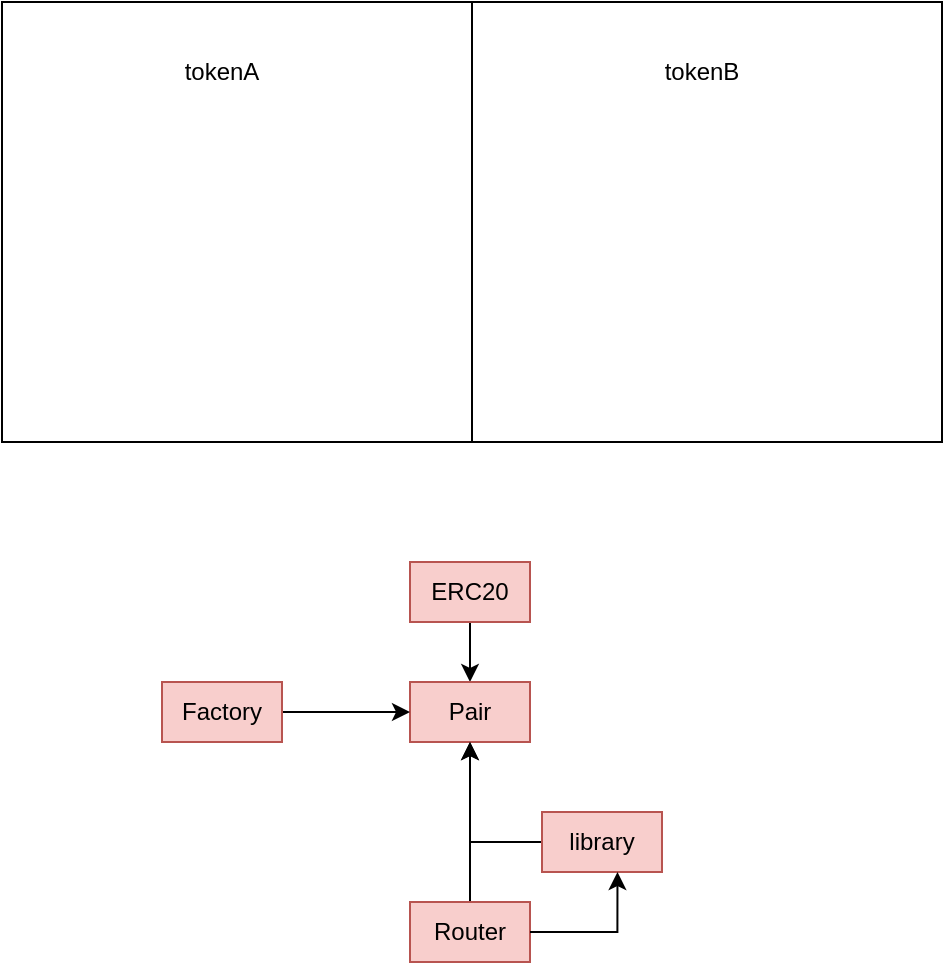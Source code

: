 <mxfile version="24.7.17">
  <diagram name="第 1 页" id="A6sGLvGGa_HNDFlFK8Z2">
    <mxGraphModel dx="1050" dy="717" grid="1" gridSize="10" guides="1" tooltips="1" connect="1" arrows="1" fold="1" page="1" pageScale="1" pageWidth="827" pageHeight="1169" math="0" shadow="0">
      <root>
        <mxCell id="0" />
        <mxCell id="1" parent="0" />
        <mxCell id="WPPxBd2S6GLguTrTDsFD-3" value="" style="rounded=0;whiteSpace=wrap;html=1;" vertex="1" parent="1">
          <mxGeometry x="210" y="160" width="470" height="220" as="geometry" />
        </mxCell>
        <mxCell id="WPPxBd2S6GLguTrTDsFD-4" value="" style="endArrow=none;html=1;rounded=0;exitX=0.5;exitY=1;exitDx=0;exitDy=0;entryX=0.5;entryY=0;entryDx=0;entryDy=0;" edge="1" parent="1" source="WPPxBd2S6GLguTrTDsFD-3" target="WPPxBd2S6GLguTrTDsFD-3">
          <mxGeometry width="50" height="50" relative="1" as="geometry">
            <mxPoint x="400" y="100" as="sourcePoint" />
            <mxPoint x="450" y="50" as="targetPoint" />
          </mxGeometry>
        </mxCell>
        <mxCell id="WPPxBd2S6GLguTrTDsFD-5" value="tokenA" style="text;html=1;align=center;verticalAlign=middle;whiteSpace=wrap;rounded=0;" vertex="1" parent="1">
          <mxGeometry x="290" y="180" width="60" height="30" as="geometry" />
        </mxCell>
        <mxCell id="WPPxBd2S6GLguTrTDsFD-6" value="tokenB" style="text;html=1;align=center;verticalAlign=middle;whiteSpace=wrap;rounded=0;" vertex="1" parent="1">
          <mxGeometry x="530" y="180" width="60" height="30" as="geometry" />
        </mxCell>
        <mxCell id="WPPxBd2S6GLguTrTDsFD-12" style="edgeStyle=orthogonalEdgeStyle;rounded=0;orthogonalLoop=1;jettySize=auto;html=1;entryX=0.5;entryY=0;entryDx=0;entryDy=0;" edge="1" parent="1" source="WPPxBd2S6GLguTrTDsFD-8" target="WPPxBd2S6GLguTrTDsFD-9">
          <mxGeometry relative="1" as="geometry" />
        </mxCell>
        <mxCell id="WPPxBd2S6GLguTrTDsFD-8" value="ERC20" style="text;html=1;align=center;verticalAlign=middle;whiteSpace=wrap;rounded=0;fillColor=#f8cecc;strokeColor=#b85450;" vertex="1" parent="1">
          <mxGeometry x="414" y="440" width="60" height="30" as="geometry" />
        </mxCell>
        <mxCell id="WPPxBd2S6GLguTrTDsFD-9" value="Pair" style="text;html=1;align=center;verticalAlign=middle;whiteSpace=wrap;rounded=0;fillColor=#f8cecc;strokeColor=#b85450;" vertex="1" parent="1">
          <mxGeometry x="414" y="500" width="60" height="30" as="geometry" />
        </mxCell>
        <mxCell id="WPPxBd2S6GLguTrTDsFD-13" style="edgeStyle=orthogonalEdgeStyle;rounded=0;orthogonalLoop=1;jettySize=auto;html=1;entryX=0;entryY=0.5;entryDx=0;entryDy=0;" edge="1" parent="1" source="WPPxBd2S6GLguTrTDsFD-10" target="WPPxBd2S6GLguTrTDsFD-9">
          <mxGeometry relative="1" as="geometry" />
        </mxCell>
        <mxCell id="WPPxBd2S6GLguTrTDsFD-10" value="Factory" style="text;html=1;align=center;verticalAlign=middle;whiteSpace=wrap;rounded=0;fillColor=#f8cecc;strokeColor=#b85450;" vertex="1" parent="1">
          <mxGeometry x="290" y="500" width="60" height="30" as="geometry" />
        </mxCell>
        <mxCell id="WPPxBd2S6GLguTrTDsFD-15" style="edgeStyle=orthogonalEdgeStyle;rounded=0;orthogonalLoop=1;jettySize=auto;html=1;entryX=0.5;entryY=1;entryDx=0;entryDy=0;" edge="1" parent="1" source="WPPxBd2S6GLguTrTDsFD-14" target="WPPxBd2S6GLguTrTDsFD-9">
          <mxGeometry relative="1" as="geometry" />
        </mxCell>
        <mxCell id="WPPxBd2S6GLguTrTDsFD-14" value="Router" style="text;html=1;align=center;verticalAlign=middle;whiteSpace=wrap;rounded=0;fillColor=#f8cecc;strokeColor=#b85450;" vertex="1" parent="1">
          <mxGeometry x="414" y="610" width="60" height="30" as="geometry" />
        </mxCell>
        <mxCell id="WPPxBd2S6GLguTrTDsFD-19" style="edgeStyle=orthogonalEdgeStyle;rounded=0;orthogonalLoop=1;jettySize=auto;html=1;entryX=0.5;entryY=1;entryDx=0;entryDy=0;" edge="1" parent="1" source="WPPxBd2S6GLguTrTDsFD-16" target="WPPxBd2S6GLguTrTDsFD-9">
          <mxGeometry relative="1" as="geometry" />
        </mxCell>
        <mxCell id="WPPxBd2S6GLguTrTDsFD-16" value="library" style="text;html=1;align=center;verticalAlign=middle;whiteSpace=wrap;rounded=0;fillColor=#f8cecc;strokeColor=#b85450;" vertex="1" parent="1">
          <mxGeometry x="480" y="565" width="60" height="30" as="geometry" />
        </mxCell>
        <mxCell id="WPPxBd2S6GLguTrTDsFD-17" style="edgeStyle=orthogonalEdgeStyle;rounded=0;orthogonalLoop=1;jettySize=auto;html=1;entryX=0.629;entryY=1;entryDx=0;entryDy=0;entryPerimeter=0;" edge="1" parent="1" source="WPPxBd2S6GLguTrTDsFD-14" target="WPPxBd2S6GLguTrTDsFD-16">
          <mxGeometry relative="1" as="geometry" />
        </mxCell>
      </root>
    </mxGraphModel>
  </diagram>
</mxfile>
